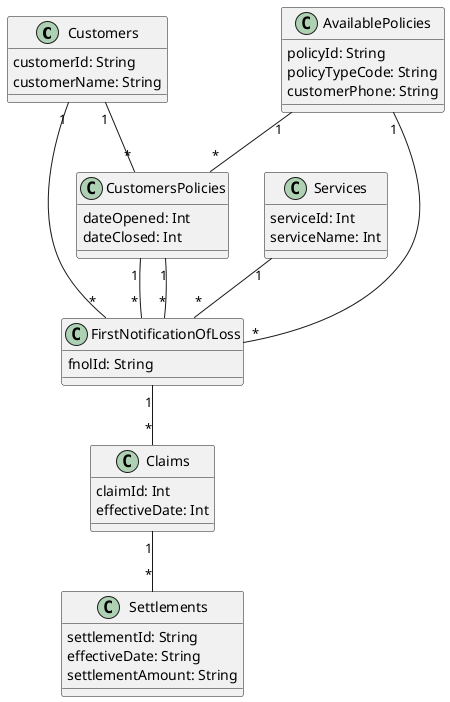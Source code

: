 @startuml "InsuranceFnol"


class Customers{
  customerId: String
  customerName: String
}

class Services{
  serviceId: Int
  serviceName: Int
}

class AvailablePolicies{
  policyId: String
  policyTypeCode: String
  customerPhone: String
}

class CustomersPolicies{
  dateOpened: Int
  dateClosed: Int
}

class FirstNotificationOfLoss{
  fnolId: String
}

class Claims{
  claimId: Int
  effectiveDate: Int
}

class Settlements{
  settlementId: String
  effectiveDate: String
  settlementAmount: String
}



Customers "1" -- "*" CustomersPolicies

Customers "1" -- "*" FirstNotificationOfLoss

Services "1" -- "*" FirstNotificationOfLoss

AvailablePolicies "1" -- "*" FirstNotificationOfLoss

AvailablePolicies "1" -- "*" CustomersPolicies

CustomersPolicies "1" -- "*" FirstNotificationOfLoss

CustomersPolicies "1" -- "*" FirstNotificationOfLoss

FirstNotificationOfLoss "1" -- "*" Claims

Claims "1" -- "*" Settlements


@enduml